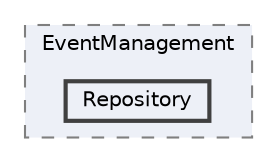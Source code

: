 digraph "C:/Users/むずでょ/Documents/Unity Projects/RMU-1-00-00-Research/Assets/RPGMaker/Codebase/CoreSystem/Service/EventManagement/Repository"
{
 // LATEX_PDF_SIZE
  bgcolor="transparent";
  edge [fontname=Helvetica,fontsize=10,labelfontname=Helvetica,labelfontsize=10];
  node [fontname=Helvetica,fontsize=10,shape=box,height=0.2,width=0.4];
  compound=true
  subgraph clusterdir_1e06aa503b34986572a75decc254946c {
    graph [ bgcolor="#edf0f7", pencolor="grey50", label="EventManagement", fontname=Helvetica,fontsize=10 style="filled,dashed", URL="dir_1e06aa503b34986572a75decc254946c.html",tooltip=""]
  dir_64054b7a9410ac5871e115919eeef82c [label="Repository", fillcolor="#edf0f7", color="grey25", style="filled,bold", URL="dir_64054b7a9410ac5871e115919eeef82c.html",tooltip=""];
  }
}
